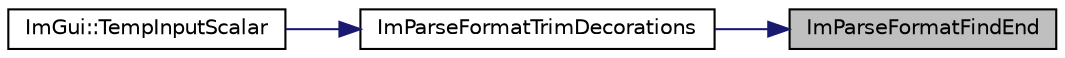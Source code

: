 digraph "ImParseFormatFindEnd"
{
 // LATEX_PDF_SIZE
  edge [fontname="Helvetica",fontsize="10",labelfontname="Helvetica",labelfontsize="10"];
  node [fontname="Helvetica",fontsize="10",shape=record];
  rankdir="RL";
  Node1 [label="ImParseFormatFindEnd",height=0.2,width=0.4,color="black", fillcolor="grey75", style="filled", fontcolor="black",tooltip=" "];
  Node1 -> Node2 [dir="back",color="midnightblue",fontsize="10",style="solid"];
  Node2 [label="ImParseFormatTrimDecorations",height=0.2,width=0.4,color="black", fillcolor="white", style="filled",URL="$imgui__internal_8h.html#a1ef2acf46b5260ebdcbb18400c94d42e",tooltip=" "];
  Node2 -> Node3 [dir="back",color="midnightblue",fontsize="10",style="solid"];
  Node3 [label="ImGui::TempInputScalar",height=0.2,width=0.4,color="black", fillcolor="white", style="filled",URL="$namespace_im_gui.html#a392fed3e7db2a75abf217bf84c6abce9",tooltip=" "];
}
